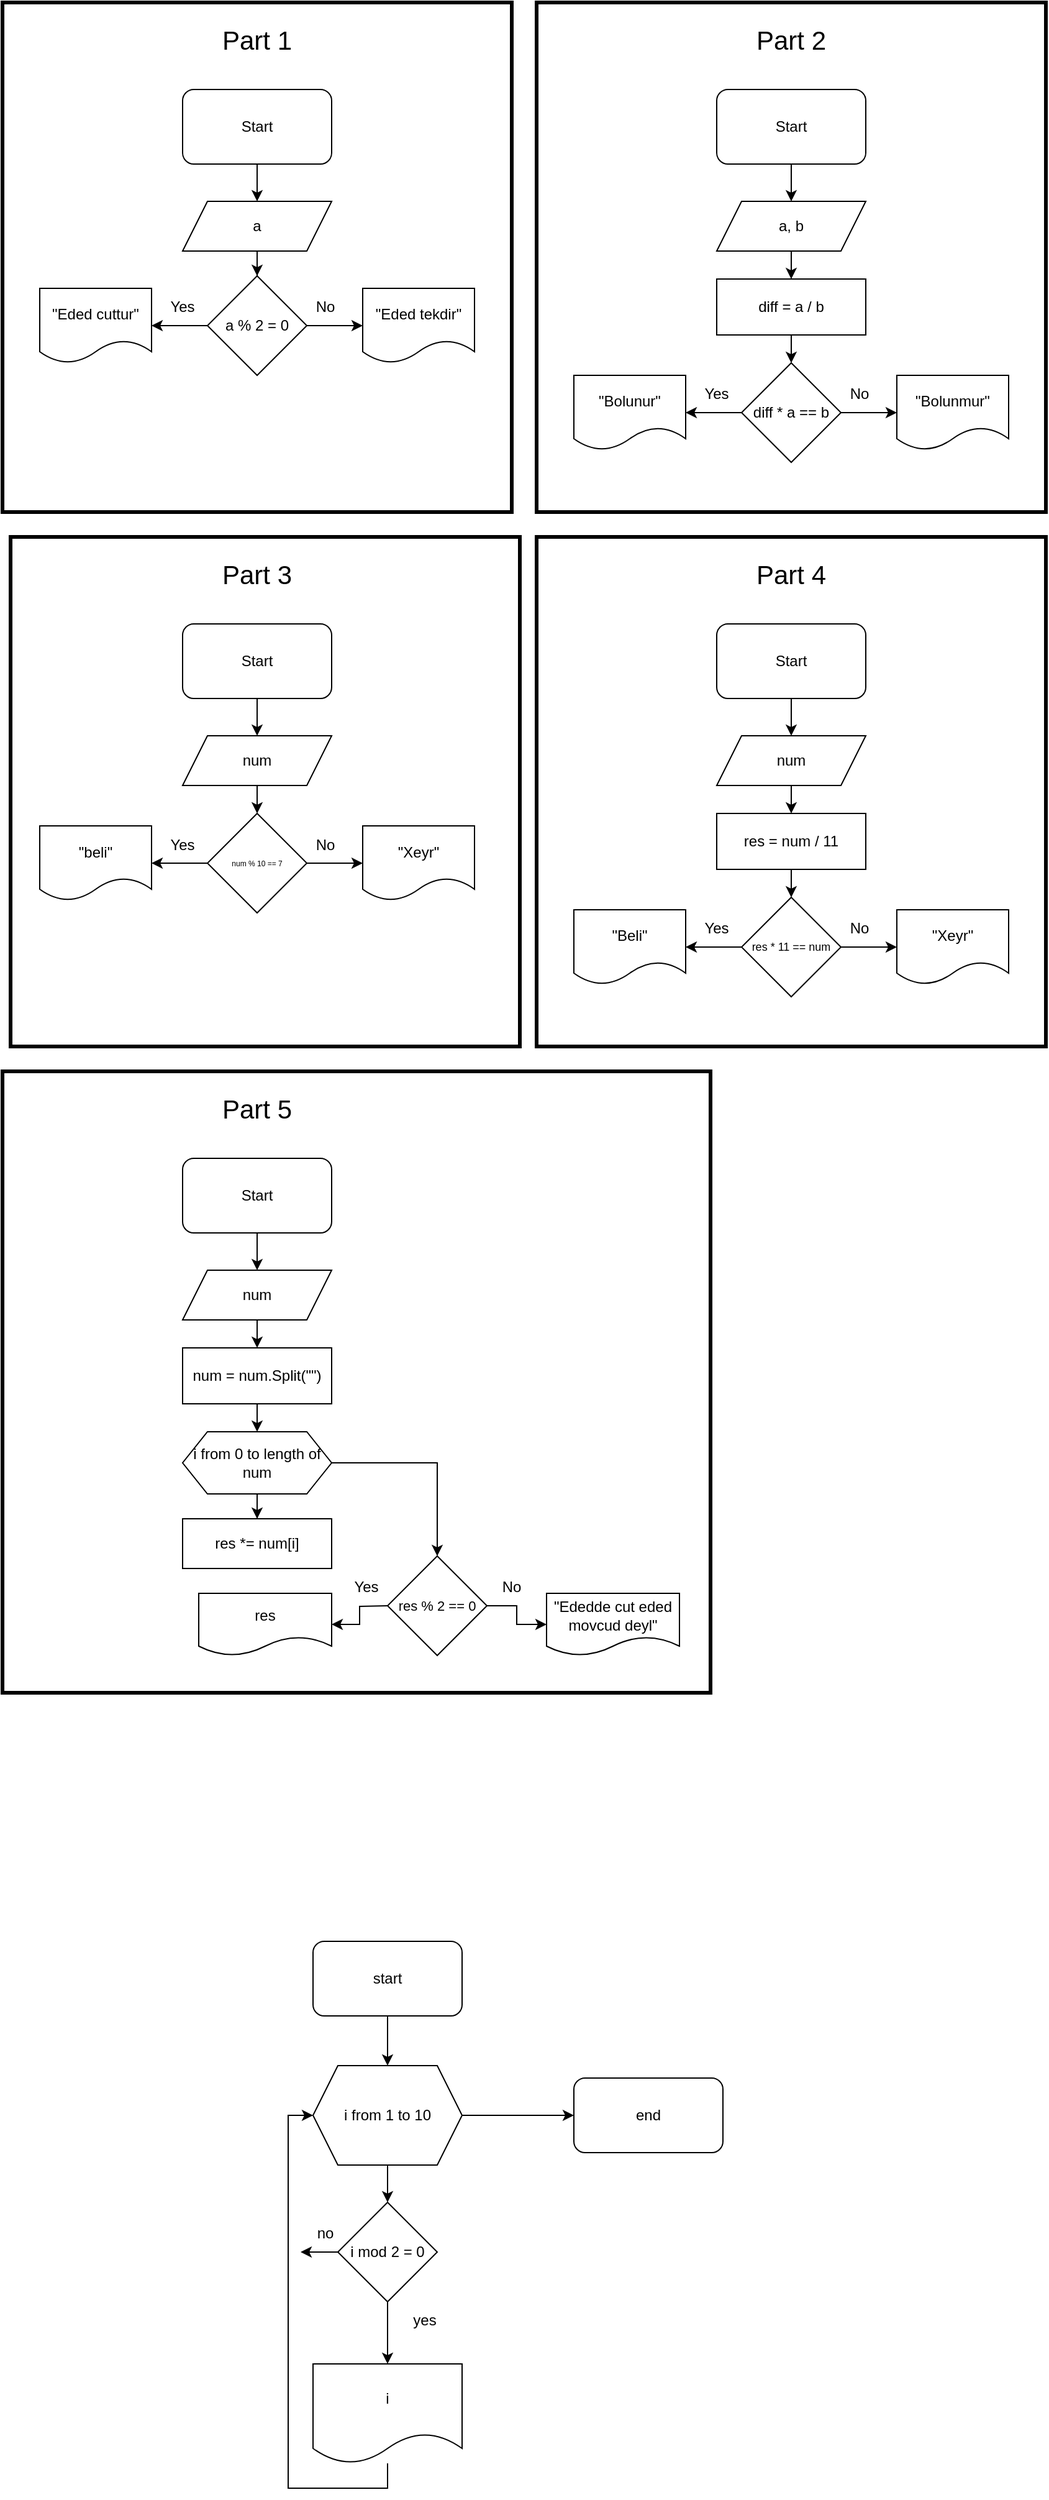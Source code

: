 <mxfile version="22.1.11" type="device">
  <diagram name="Page-1" id="46WBgccWfRQSU8Hy8ryy">
    <mxGraphModel dx="1222" dy="628" grid="1" gridSize="10" guides="1" tooltips="1" connect="1" arrows="1" fold="1" page="1" pageScale="1" pageWidth="900" pageHeight="1600" math="0" shadow="0">
      <root>
        <mxCell id="0" />
        <mxCell id="1" parent="0" />
        <mxCell id="DcJ-HxfhR1k9xHUvL8nR-16" style="edgeStyle=orthogonalEdgeStyle;rounded=0;orthogonalLoop=1;jettySize=auto;html=1;" parent="1" source="DcJ-HxfhR1k9xHUvL8nR-13" target="DcJ-HxfhR1k9xHUvL8nR-14" edge="1">
          <mxGeometry relative="1" as="geometry" />
        </mxCell>
        <mxCell id="DcJ-HxfhR1k9xHUvL8nR-13" value="Start" style="rounded=1;whiteSpace=wrap;html=1;" parent="1" vertex="1">
          <mxGeometry x="155" y="80" width="120" height="60" as="geometry" />
        </mxCell>
        <mxCell id="DcJ-HxfhR1k9xHUvL8nR-17" value="" style="edgeStyle=orthogonalEdgeStyle;rounded=0;orthogonalLoop=1;jettySize=auto;html=1;" parent="1" source="DcJ-HxfhR1k9xHUvL8nR-14" target="DcJ-HxfhR1k9xHUvL8nR-15" edge="1">
          <mxGeometry relative="1" as="geometry" />
        </mxCell>
        <mxCell id="DcJ-HxfhR1k9xHUvL8nR-14" value="a" style="shape=parallelogram;perimeter=parallelogramPerimeter;whiteSpace=wrap;html=1;fixedSize=1;" parent="1" vertex="1">
          <mxGeometry x="155" y="170" width="120" height="40" as="geometry" />
        </mxCell>
        <mxCell id="DcJ-HxfhR1k9xHUvL8nR-20" value="" style="edgeStyle=orthogonalEdgeStyle;rounded=0;orthogonalLoop=1;jettySize=auto;html=1;" parent="1" source="DcJ-HxfhR1k9xHUvL8nR-15" target="DcJ-HxfhR1k9xHUvL8nR-18" edge="1">
          <mxGeometry relative="1" as="geometry" />
        </mxCell>
        <mxCell id="DcJ-HxfhR1k9xHUvL8nR-21" value="" style="edgeStyle=orthogonalEdgeStyle;rounded=0;orthogonalLoop=1;jettySize=auto;html=1;" parent="1" source="DcJ-HxfhR1k9xHUvL8nR-15" target="DcJ-HxfhR1k9xHUvL8nR-19" edge="1">
          <mxGeometry relative="1" as="geometry" />
        </mxCell>
        <mxCell id="DcJ-HxfhR1k9xHUvL8nR-15" value="a % 2 = 0" style="rhombus;whiteSpace=wrap;html=1;" parent="1" vertex="1">
          <mxGeometry x="175" y="230" width="80" height="80" as="geometry" />
        </mxCell>
        <mxCell id="DcJ-HxfhR1k9xHUvL8nR-18" value="&quot;Eded tekdir&quot;" style="shape=document;whiteSpace=wrap;html=1;boundedLbl=1;" parent="1" vertex="1">
          <mxGeometry x="300" y="240" width="90" height="60" as="geometry" />
        </mxCell>
        <mxCell id="DcJ-HxfhR1k9xHUvL8nR-19" value="&quot;Eded cuttur&quot;" style="shape=document;whiteSpace=wrap;html=1;boundedLbl=1;" parent="1" vertex="1">
          <mxGeometry x="40" y="240" width="90" height="60" as="geometry" />
        </mxCell>
        <mxCell id="DcJ-HxfhR1k9xHUvL8nR-22" value="Yes" style="text;html=1;strokeColor=none;fillColor=none;align=center;verticalAlign=middle;whiteSpace=wrap;rounded=0;" parent="1" vertex="1">
          <mxGeometry x="125" y="240" width="60" height="30" as="geometry" />
        </mxCell>
        <mxCell id="DcJ-HxfhR1k9xHUvL8nR-23" value="No" style="text;html=1;strokeColor=none;fillColor=none;align=center;verticalAlign=middle;whiteSpace=wrap;rounded=0;" parent="1" vertex="1">
          <mxGeometry x="240" y="240" width="60" height="30" as="geometry" />
        </mxCell>
        <mxCell id="DcJ-HxfhR1k9xHUvL8nR-26" value="" style="edgeStyle=orthogonalEdgeStyle;rounded=0;orthogonalLoop=1;jettySize=auto;html=1;" parent="1" source="DcJ-HxfhR1k9xHUvL8nR-24" target="DcJ-HxfhR1k9xHUvL8nR-25" edge="1">
          <mxGeometry relative="1" as="geometry" />
        </mxCell>
        <mxCell id="DcJ-HxfhR1k9xHUvL8nR-24" value="start" style="rounded=1;whiteSpace=wrap;html=1;" parent="1" vertex="1">
          <mxGeometry x="260" y="1570" width="120" height="60" as="geometry" />
        </mxCell>
        <mxCell id="DcJ-HxfhR1k9xHUvL8nR-32" value="" style="edgeStyle=orthogonalEdgeStyle;rounded=0;orthogonalLoop=1;jettySize=auto;html=1;" parent="1" source="DcJ-HxfhR1k9xHUvL8nR-25" target="DcJ-HxfhR1k9xHUvL8nR-31" edge="1">
          <mxGeometry relative="1" as="geometry" />
        </mxCell>
        <mxCell id="DcJ-HxfhR1k9xHUvL8nR-35" value="" style="edgeStyle=orthogonalEdgeStyle;rounded=0;orthogonalLoop=1;jettySize=auto;html=1;" parent="1" source="DcJ-HxfhR1k9xHUvL8nR-25" target="DcJ-HxfhR1k9xHUvL8nR-34" edge="1">
          <mxGeometry relative="1" as="geometry" />
        </mxCell>
        <mxCell id="DcJ-HxfhR1k9xHUvL8nR-25" value="i from 1 to 10" style="shape=hexagon;perimeter=hexagonPerimeter2;whiteSpace=wrap;html=1;fixedSize=1;" parent="1" vertex="1">
          <mxGeometry x="260" y="1670" width="120" height="80" as="geometry" />
        </mxCell>
        <mxCell id="DcJ-HxfhR1k9xHUvL8nR-37" style="edgeStyle=orthogonalEdgeStyle;rounded=0;orthogonalLoop=1;jettySize=auto;html=1;entryX=0;entryY=0.5;entryDx=0;entryDy=0;" parent="1" source="DcJ-HxfhR1k9xHUvL8nR-27" target="DcJ-HxfhR1k9xHUvL8nR-25" edge="1">
          <mxGeometry relative="1" as="geometry">
            <Array as="points">
              <mxPoint x="320" y="2010" />
              <mxPoint x="240" y="2010" />
              <mxPoint x="240" y="1710" />
            </Array>
          </mxGeometry>
        </mxCell>
        <mxCell id="DcJ-HxfhR1k9xHUvL8nR-27" value="i" style="shape=document;whiteSpace=wrap;html=1;boundedLbl=1;" parent="1" vertex="1">
          <mxGeometry x="260" y="1910" width="120" height="80" as="geometry" />
        </mxCell>
        <mxCell id="DcJ-HxfhR1k9xHUvL8nR-33" value="" style="edgeStyle=orthogonalEdgeStyle;rounded=0;orthogonalLoop=1;jettySize=auto;html=1;" parent="1" source="DcJ-HxfhR1k9xHUvL8nR-31" target="DcJ-HxfhR1k9xHUvL8nR-27" edge="1">
          <mxGeometry relative="1" as="geometry" />
        </mxCell>
        <mxCell id="DcJ-HxfhR1k9xHUvL8nR-38" style="edgeStyle=orthogonalEdgeStyle;rounded=0;orthogonalLoop=1;jettySize=auto;html=1;" parent="1" source="DcJ-HxfhR1k9xHUvL8nR-31" edge="1">
          <mxGeometry relative="1" as="geometry">
            <mxPoint x="250" y="1820" as="targetPoint" />
          </mxGeometry>
        </mxCell>
        <mxCell id="DcJ-HxfhR1k9xHUvL8nR-31" value="i mod 2 = 0" style="rhombus;whiteSpace=wrap;html=1;" parent="1" vertex="1">
          <mxGeometry x="280" y="1780" width="80" height="80" as="geometry" />
        </mxCell>
        <mxCell id="DcJ-HxfhR1k9xHUvL8nR-34" value="end" style="rounded=1;whiteSpace=wrap;html=1;" parent="1" vertex="1">
          <mxGeometry x="470" y="1680" width="120" height="60" as="geometry" />
        </mxCell>
        <mxCell id="DcJ-HxfhR1k9xHUvL8nR-36" value="yes" style="text;html=1;strokeColor=none;fillColor=none;align=center;verticalAlign=middle;whiteSpace=wrap;rounded=0;" parent="1" vertex="1">
          <mxGeometry x="320" y="1860" width="60" height="30" as="geometry" />
        </mxCell>
        <mxCell id="DcJ-HxfhR1k9xHUvL8nR-39" value="no" style="text;html=1;strokeColor=none;fillColor=none;align=center;verticalAlign=middle;whiteSpace=wrap;rounded=0;" parent="1" vertex="1">
          <mxGeometry x="240" y="1790" width="60" height="30" as="geometry" />
        </mxCell>
        <mxCell id="o-CkNkxZmRHUY3tketn3-5" value="Part 1" style="text;html=1;strokeColor=none;fillColor=none;align=center;verticalAlign=middle;whiteSpace=wrap;rounded=0;strokeWidth=1;spacing=2;fontSize=21;" parent="1" vertex="1">
          <mxGeometry x="155" y="10" width="120" height="60" as="geometry" />
        </mxCell>
        <mxCell id="o-CkNkxZmRHUY3tketn3-6" value="" style="whiteSpace=wrap;html=1;aspect=fixed;fillColor=none;strokeWidth=3;" parent="1" vertex="1">
          <mxGeometry x="10" y="10" width="410" height="410" as="geometry" />
        </mxCell>
        <mxCell id="o-CkNkxZmRHUY3tketn3-7" style="edgeStyle=orthogonalEdgeStyle;rounded=0;orthogonalLoop=1;jettySize=auto;html=1;" parent="1" source="o-CkNkxZmRHUY3tketn3-8" target="o-CkNkxZmRHUY3tketn3-10" edge="1">
          <mxGeometry relative="1" as="geometry" />
        </mxCell>
        <mxCell id="o-CkNkxZmRHUY3tketn3-8" value="Start" style="rounded=1;whiteSpace=wrap;html=1;" parent="1" vertex="1">
          <mxGeometry x="585" y="80" width="120" height="60" as="geometry" />
        </mxCell>
        <mxCell id="o-CkNkxZmRHUY3tketn3-22" value="" style="edgeStyle=orthogonalEdgeStyle;rounded=0;orthogonalLoop=1;jettySize=auto;html=1;" parent="1" source="o-CkNkxZmRHUY3tketn3-10" target="o-CkNkxZmRHUY3tketn3-21" edge="1">
          <mxGeometry relative="1" as="geometry" />
        </mxCell>
        <mxCell id="o-CkNkxZmRHUY3tketn3-10" value="a, b" style="shape=parallelogram;perimeter=parallelogramPerimeter;whiteSpace=wrap;html=1;fixedSize=1;" parent="1" vertex="1">
          <mxGeometry x="585" y="170" width="120" height="40" as="geometry" />
        </mxCell>
        <mxCell id="o-CkNkxZmRHUY3tketn3-11" value="" style="edgeStyle=orthogonalEdgeStyle;rounded=0;orthogonalLoop=1;jettySize=auto;html=1;" parent="1" source="o-CkNkxZmRHUY3tketn3-13" target="o-CkNkxZmRHUY3tketn3-14" edge="1">
          <mxGeometry relative="1" as="geometry" />
        </mxCell>
        <mxCell id="o-CkNkxZmRHUY3tketn3-12" value="" style="edgeStyle=orthogonalEdgeStyle;rounded=0;orthogonalLoop=1;jettySize=auto;html=1;" parent="1" source="o-CkNkxZmRHUY3tketn3-13" target="o-CkNkxZmRHUY3tketn3-15" edge="1">
          <mxGeometry relative="1" as="geometry" />
        </mxCell>
        <mxCell id="o-CkNkxZmRHUY3tketn3-13" value="diff * a == b" style="rhombus;whiteSpace=wrap;html=1;" parent="1" vertex="1">
          <mxGeometry x="605" y="300" width="80" height="80" as="geometry" />
        </mxCell>
        <mxCell id="o-CkNkxZmRHUY3tketn3-14" value="&quot;Bolunmur&quot;" style="shape=document;whiteSpace=wrap;html=1;boundedLbl=1;" parent="1" vertex="1">
          <mxGeometry x="730" y="310" width="90" height="60" as="geometry" />
        </mxCell>
        <mxCell id="o-CkNkxZmRHUY3tketn3-15" value="&quot;Bolunur&quot;" style="shape=document;whiteSpace=wrap;html=1;boundedLbl=1;" parent="1" vertex="1">
          <mxGeometry x="470" y="310" width="90" height="60" as="geometry" />
        </mxCell>
        <mxCell id="o-CkNkxZmRHUY3tketn3-16" value="Yes" style="text;html=1;strokeColor=none;fillColor=none;align=center;verticalAlign=middle;whiteSpace=wrap;rounded=0;" parent="1" vertex="1">
          <mxGeometry x="555" y="310" width="60" height="30" as="geometry" />
        </mxCell>
        <mxCell id="o-CkNkxZmRHUY3tketn3-17" value="No" style="text;html=1;strokeColor=none;fillColor=none;align=center;verticalAlign=middle;whiteSpace=wrap;rounded=0;" parent="1" vertex="1">
          <mxGeometry x="670" y="310" width="60" height="30" as="geometry" />
        </mxCell>
        <mxCell id="o-CkNkxZmRHUY3tketn3-18" value="Part 2" style="text;html=1;strokeColor=none;fillColor=none;align=center;verticalAlign=middle;whiteSpace=wrap;rounded=0;strokeWidth=1;spacing=2;fontSize=21;" parent="1" vertex="1">
          <mxGeometry x="585" y="10" width="120" height="60" as="geometry" />
        </mxCell>
        <mxCell id="o-CkNkxZmRHUY3tketn3-19" value="" style="whiteSpace=wrap;html=1;aspect=fixed;fillColor=none;strokeWidth=3;" parent="1" vertex="1">
          <mxGeometry x="440" y="10" width="410" height="410" as="geometry" />
        </mxCell>
        <mxCell id="o-CkNkxZmRHUY3tketn3-25" style="edgeStyle=orthogonalEdgeStyle;rounded=0;orthogonalLoop=1;jettySize=auto;html=1;" parent="1" source="o-CkNkxZmRHUY3tketn3-21" target="o-CkNkxZmRHUY3tketn3-13" edge="1">
          <mxGeometry relative="1" as="geometry" />
        </mxCell>
        <mxCell id="o-CkNkxZmRHUY3tketn3-21" value="diff = a / b" style="rounded=0;whiteSpace=wrap;html=1;" parent="1" vertex="1">
          <mxGeometry x="585" y="232.5" width="120" height="45" as="geometry" />
        </mxCell>
        <mxCell id="o-CkNkxZmRHUY3tketn3-26" style="edgeStyle=orthogonalEdgeStyle;rounded=0;orthogonalLoop=1;jettySize=auto;html=1;" parent="1" source="o-CkNkxZmRHUY3tketn3-27" target="o-CkNkxZmRHUY3tketn3-29" edge="1">
          <mxGeometry relative="1" as="geometry" />
        </mxCell>
        <mxCell id="o-CkNkxZmRHUY3tketn3-27" value="Start" style="rounded=1;whiteSpace=wrap;html=1;" parent="1" vertex="1">
          <mxGeometry x="155" y="510" width="120" height="60" as="geometry" />
        </mxCell>
        <mxCell id="qInjPLn900iAodGfg7J5-3" style="edgeStyle=orthogonalEdgeStyle;rounded=0;orthogonalLoop=1;jettySize=auto;html=1;" edge="1" parent="1" source="o-CkNkxZmRHUY3tketn3-29" target="o-CkNkxZmRHUY3tketn3-32">
          <mxGeometry relative="1" as="geometry" />
        </mxCell>
        <mxCell id="o-CkNkxZmRHUY3tketn3-29" value="num" style="shape=parallelogram;perimeter=parallelogramPerimeter;whiteSpace=wrap;html=1;fixedSize=1;" parent="1" vertex="1">
          <mxGeometry x="155" y="600" width="120" height="40" as="geometry" />
        </mxCell>
        <mxCell id="o-CkNkxZmRHUY3tketn3-30" value="" style="edgeStyle=orthogonalEdgeStyle;rounded=0;orthogonalLoop=1;jettySize=auto;html=1;" parent="1" source="o-CkNkxZmRHUY3tketn3-32" target="o-CkNkxZmRHUY3tketn3-33" edge="1">
          <mxGeometry relative="1" as="geometry" />
        </mxCell>
        <mxCell id="o-CkNkxZmRHUY3tketn3-31" value="" style="edgeStyle=orthogonalEdgeStyle;rounded=0;orthogonalLoop=1;jettySize=auto;html=1;" parent="1" source="o-CkNkxZmRHUY3tketn3-32" target="o-CkNkxZmRHUY3tketn3-34" edge="1">
          <mxGeometry relative="1" as="geometry" />
        </mxCell>
        <mxCell id="o-CkNkxZmRHUY3tketn3-32" value="num % 10 == 7" style="rhombus;whiteSpace=wrap;html=1;fontSize=6;" parent="1" vertex="1">
          <mxGeometry x="175" y="662.5" width="80" height="80" as="geometry" />
        </mxCell>
        <mxCell id="o-CkNkxZmRHUY3tketn3-33" value="&quot;Xeyr&quot;" style="shape=document;whiteSpace=wrap;html=1;boundedLbl=1;" parent="1" vertex="1">
          <mxGeometry x="300" y="672.5" width="90" height="60" as="geometry" />
        </mxCell>
        <mxCell id="o-CkNkxZmRHUY3tketn3-34" value="&quot;beli&quot;" style="shape=document;whiteSpace=wrap;html=1;boundedLbl=1;" parent="1" vertex="1">
          <mxGeometry x="40" y="672.5" width="90" height="60" as="geometry" />
        </mxCell>
        <mxCell id="o-CkNkxZmRHUY3tketn3-35" value="Yes" style="text;html=1;strokeColor=none;fillColor=none;align=center;verticalAlign=middle;whiteSpace=wrap;rounded=0;" parent="1" vertex="1">
          <mxGeometry x="125" y="672.5" width="60" height="30" as="geometry" />
        </mxCell>
        <mxCell id="o-CkNkxZmRHUY3tketn3-36" value="No" style="text;html=1;strokeColor=none;fillColor=none;align=center;verticalAlign=middle;whiteSpace=wrap;rounded=0;" parent="1" vertex="1">
          <mxGeometry x="240" y="672.5" width="60" height="30" as="geometry" />
        </mxCell>
        <mxCell id="o-CkNkxZmRHUY3tketn3-37" value="Part 3" style="text;html=1;strokeColor=none;fillColor=none;align=center;verticalAlign=middle;whiteSpace=wrap;rounded=0;strokeWidth=1;spacing=2;fontSize=21;" parent="1" vertex="1">
          <mxGeometry x="155" y="440" width="120" height="60" as="geometry" />
        </mxCell>
        <mxCell id="o-CkNkxZmRHUY3tketn3-38" value="" style="whiteSpace=wrap;html=1;aspect=fixed;fillColor=none;strokeWidth=3;" parent="1" vertex="1">
          <mxGeometry x="16.5" y="440" width="410" height="410" as="geometry" />
        </mxCell>
        <mxCell id="o-CkNkxZmRHUY3tketn3-39" style="edgeStyle=orthogonalEdgeStyle;rounded=0;orthogonalLoop=1;jettySize=auto;html=1;" parent="1" source="o-CkNkxZmRHUY3tketn3-40" target="o-CkNkxZmRHUY3tketn3-42" edge="1">
          <mxGeometry relative="1" as="geometry" />
        </mxCell>
        <mxCell id="o-CkNkxZmRHUY3tketn3-40" value="Start" style="rounded=1;whiteSpace=wrap;html=1;" parent="1" vertex="1">
          <mxGeometry x="585" y="510" width="120" height="60" as="geometry" />
        </mxCell>
        <mxCell id="o-CkNkxZmRHUY3tketn3-41" value="" style="edgeStyle=orthogonalEdgeStyle;rounded=0;orthogonalLoop=1;jettySize=auto;html=1;" parent="1" source="o-CkNkxZmRHUY3tketn3-42" target="o-CkNkxZmRHUY3tketn3-53" edge="1">
          <mxGeometry relative="1" as="geometry" />
        </mxCell>
        <mxCell id="o-CkNkxZmRHUY3tketn3-42" value="num" style="shape=parallelogram;perimeter=parallelogramPerimeter;whiteSpace=wrap;html=1;fixedSize=1;" parent="1" vertex="1">
          <mxGeometry x="585" y="600" width="120" height="40" as="geometry" />
        </mxCell>
        <mxCell id="o-CkNkxZmRHUY3tketn3-43" value="" style="edgeStyle=orthogonalEdgeStyle;rounded=0;orthogonalLoop=1;jettySize=auto;html=1;" parent="1" source="o-CkNkxZmRHUY3tketn3-45" target="o-CkNkxZmRHUY3tketn3-46" edge="1">
          <mxGeometry relative="1" as="geometry" />
        </mxCell>
        <mxCell id="o-CkNkxZmRHUY3tketn3-44" value="" style="edgeStyle=orthogonalEdgeStyle;rounded=0;orthogonalLoop=1;jettySize=auto;html=1;" parent="1" source="o-CkNkxZmRHUY3tketn3-45" target="o-CkNkxZmRHUY3tketn3-47" edge="1">
          <mxGeometry relative="1" as="geometry" />
        </mxCell>
        <mxCell id="o-CkNkxZmRHUY3tketn3-45" value="res * 11 == num" style="rhombus;whiteSpace=wrap;html=1;fontSize=9;" parent="1" vertex="1">
          <mxGeometry x="605" y="730" width="80" height="80" as="geometry" />
        </mxCell>
        <mxCell id="o-CkNkxZmRHUY3tketn3-46" value="&quot;Xeyr&quot;" style="shape=document;whiteSpace=wrap;html=1;boundedLbl=1;" parent="1" vertex="1">
          <mxGeometry x="730" y="740" width="90" height="60" as="geometry" />
        </mxCell>
        <mxCell id="o-CkNkxZmRHUY3tketn3-47" value="&quot;Beli&quot;" style="shape=document;whiteSpace=wrap;html=1;boundedLbl=1;" parent="1" vertex="1">
          <mxGeometry x="470" y="740" width="90" height="60" as="geometry" />
        </mxCell>
        <mxCell id="o-CkNkxZmRHUY3tketn3-48" value="Yes" style="text;html=1;strokeColor=none;fillColor=none;align=center;verticalAlign=middle;whiteSpace=wrap;rounded=0;" parent="1" vertex="1">
          <mxGeometry x="555" y="740" width="60" height="30" as="geometry" />
        </mxCell>
        <mxCell id="o-CkNkxZmRHUY3tketn3-49" value="No" style="text;html=1;strokeColor=none;fillColor=none;align=center;verticalAlign=middle;whiteSpace=wrap;rounded=0;" parent="1" vertex="1">
          <mxGeometry x="670" y="740" width="60" height="30" as="geometry" />
        </mxCell>
        <mxCell id="o-CkNkxZmRHUY3tketn3-50" value="Part 4" style="text;html=1;strokeColor=none;fillColor=none;align=center;verticalAlign=middle;whiteSpace=wrap;rounded=0;strokeWidth=1;spacing=2;fontSize=21;" parent="1" vertex="1">
          <mxGeometry x="585" y="440" width="120" height="60" as="geometry" />
        </mxCell>
        <mxCell id="o-CkNkxZmRHUY3tketn3-51" value="" style="whiteSpace=wrap;html=1;aspect=fixed;fillColor=none;strokeWidth=3;" parent="1" vertex="1">
          <mxGeometry x="440" y="440" width="410" height="410" as="geometry" />
        </mxCell>
        <mxCell id="o-CkNkxZmRHUY3tketn3-52" style="edgeStyle=orthogonalEdgeStyle;rounded=0;orthogonalLoop=1;jettySize=auto;html=1;" parent="1" source="o-CkNkxZmRHUY3tketn3-53" target="o-CkNkxZmRHUY3tketn3-45" edge="1">
          <mxGeometry relative="1" as="geometry" />
        </mxCell>
        <mxCell id="o-CkNkxZmRHUY3tketn3-53" value="res = num / 11" style="rounded=0;whiteSpace=wrap;html=1;" parent="1" vertex="1">
          <mxGeometry x="585" y="662.5" width="120" height="45" as="geometry" />
        </mxCell>
        <mxCell id="o-CkNkxZmRHUY3tketn3-58" style="edgeStyle=orthogonalEdgeStyle;rounded=0;orthogonalLoop=1;jettySize=auto;html=1;" parent="1" source="o-CkNkxZmRHUY3tketn3-59" target="o-CkNkxZmRHUY3tketn3-61" edge="1">
          <mxGeometry relative="1" as="geometry" />
        </mxCell>
        <mxCell id="o-CkNkxZmRHUY3tketn3-59" value="Start" style="rounded=1;whiteSpace=wrap;html=1;" parent="1" vertex="1">
          <mxGeometry x="155" y="940" width="120" height="60" as="geometry" />
        </mxCell>
        <mxCell id="o-CkNkxZmRHUY3tketn3-60" value="" style="edgeStyle=orthogonalEdgeStyle;rounded=0;orthogonalLoop=1;jettySize=auto;html=1;" parent="1" source="o-CkNkxZmRHUY3tketn3-61" target="o-CkNkxZmRHUY3tketn3-72" edge="1">
          <mxGeometry relative="1" as="geometry" />
        </mxCell>
        <mxCell id="o-CkNkxZmRHUY3tketn3-61" value="num" style="shape=parallelogram;perimeter=parallelogramPerimeter;whiteSpace=wrap;html=1;fixedSize=1;" parent="1" vertex="1">
          <mxGeometry x="155" y="1030" width="120" height="40" as="geometry" />
        </mxCell>
        <mxCell id="o-CkNkxZmRHUY3tketn3-69" value="Part 5" style="text;html=1;strokeColor=none;fillColor=none;align=center;verticalAlign=middle;whiteSpace=wrap;rounded=0;strokeWidth=1;spacing=2;fontSize=21;" parent="1" vertex="1">
          <mxGeometry x="155" y="870" width="120" height="60" as="geometry" />
        </mxCell>
        <mxCell id="o-CkNkxZmRHUY3tketn3-70" value="" style="whiteSpace=wrap;html=1;fillColor=none;strokeWidth=3;" parent="1" vertex="1">
          <mxGeometry x="10" y="870" width="570" height="500" as="geometry" />
        </mxCell>
        <mxCell id="o-CkNkxZmRHUY3tketn3-74" value="" style="edgeStyle=orthogonalEdgeStyle;rounded=0;orthogonalLoop=1;jettySize=auto;html=1;" parent="1" source="o-CkNkxZmRHUY3tketn3-72" target="o-CkNkxZmRHUY3tketn3-73" edge="1">
          <mxGeometry relative="1" as="geometry" />
        </mxCell>
        <mxCell id="o-CkNkxZmRHUY3tketn3-72" value="num = num.Split(&quot;&quot;)" style="rounded=0;whiteSpace=wrap;html=1;" parent="1" vertex="1">
          <mxGeometry x="155" y="1092.5" width="120" height="45" as="geometry" />
        </mxCell>
        <mxCell id="o-CkNkxZmRHUY3tketn3-77" value="" style="edgeStyle=orthogonalEdgeStyle;rounded=0;orthogonalLoop=1;jettySize=auto;html=1;" parent="1" source="o-CkNkxZmRHUY3tketn3-73" target="o-CkNkxZmRHUY3tketn3-76" edge="1">
          <mxGeometry relative="1" as="geometry" />
        </mxCell>
        <mxCell id="o-CkNkxZmRHUY3tketn3-79" value="" style="edgeStyle=orthogonalEdgeStyle;rounded=0;orthogonalLoop=1;jettySize=auto;html=1;" parent="1" source="o-CkNkxZmRHUY3tketn3-73" target="o-CkNkxZmRHUY3tketn3-78" edge="1">
          <mxGeometry relative="1" as="geometry" />
        </mxCell>
        <mxCell id="o-CkNkxZmRHUY3tketn3-73" value="i from 0 to length of num" style="shape=hexagon;perimeter=hexagonPerimeter2;whiteSpace=wrap;html=1;fixedSize=1;" parent="1" vertex="1">
          <mxGeometry x="155" y="1160" width="120" height="50" as="geometry" />
        </mxCell>
        <mxCell id="o-CkNkxZmRHUY3tketn3-76" value="res *= num[i]" style="rounded=0;whiteSpace=wrap;html=1;" parent="1" vertex="1">
          <mxGeometry x="155" y="1230" width="120" height="40" as="geometry" />
        </mxCell>
        <mxCell id="o-CkNkxZmRHUY3tketn3-87" style="edgeStyle=orthogonalEdgeStyle;rounded=0;orthogonalLoop=1;jettySize=auto;html=1;" parent="1" source="o-CkNkxZmRHUY3tketn3-78" target="o-CkNkxZmRHUY3tketn3-86" edge="1">
          <mxGeometry relative="1" as="geometry" />
        </mxCell>
        <mxCell id="o-CkNkxZmRHUY3tketn3-78" value="res % 2 == 0" style="rhombus;whiteSpace=wrap;html=1;fontSize=11;" parent="1" vertex="1">
          <mxGeometry x="320" y="1260" width="80" height="80" as="geometry" />
        </mxCell>
        <mxCell id="o-CkNkxZmRHUY3tketn3-81" value="Yes" style="text;html=1;strokeColor=none;fillColor=none;align=center;verticalAlign=middle;whiteSpace=wrap;rounded=0;" parent="1" vertex="1">
          <mxGeometry x="272.5" y="1270" width="60" height="30" as="geometry" />
        </mxCell>
        <mxCell id="o-CkNkxZmRHUY3tketn3-82" value="" style="edgeStyle=orthogonalEdgeStyle;rounded=0;orthogonalLoop=1;jettySize=auto;html=1;" parent="1" target="o-CkNkxZmRHUY3tketn3-85" edge="1">
          <mxGeometry relative="1" as="geometry">
            <mxPoint x="320" y="1300" as="sourcePoint" />
            <mxPoint x="275" y="1300" as="targetPoint" />
          </mxGeometry>
        </mxCell>
        <mxCell id="o-CkNkxZmRHUY3tketn3-84" value="No" style="text;html=1;strokeColor=none;fillColor=none;align=center;verticalAlign=middle;whiteSpace=wrap;rounded=0;" parent="1" vertex="1">
          <mxGeometry x="390" y="1270" width="60" height="30" as="geometry" />
        </mxCell>
        <mxCell id="o-CkNkxZmRHUY3tketn3-85" value="res" style="shape=document;whiteSpace=wrap;html=1;boundedLbl=1;" parent="1" vertex="1">
          <mxGeometry x="168" y="1290" width="107" height="50" as="geometry" />
        </mxCell>
        <mxCell id="o-CkNkxZmRHUY3tketn3-86" value="&quot;Ededde cut eded movcud deyl&quot;" style="shape=document;whiteSpace=wrap;html=1;boundedLbl=1;" parent="1" vertex="1">
          <mxGeometry x="448" y="1290" width="107" height="50" as="geometry" />
        </mxCell>
      </root>
    </mxGraphModel>
  </diagram>
</mxfile>
